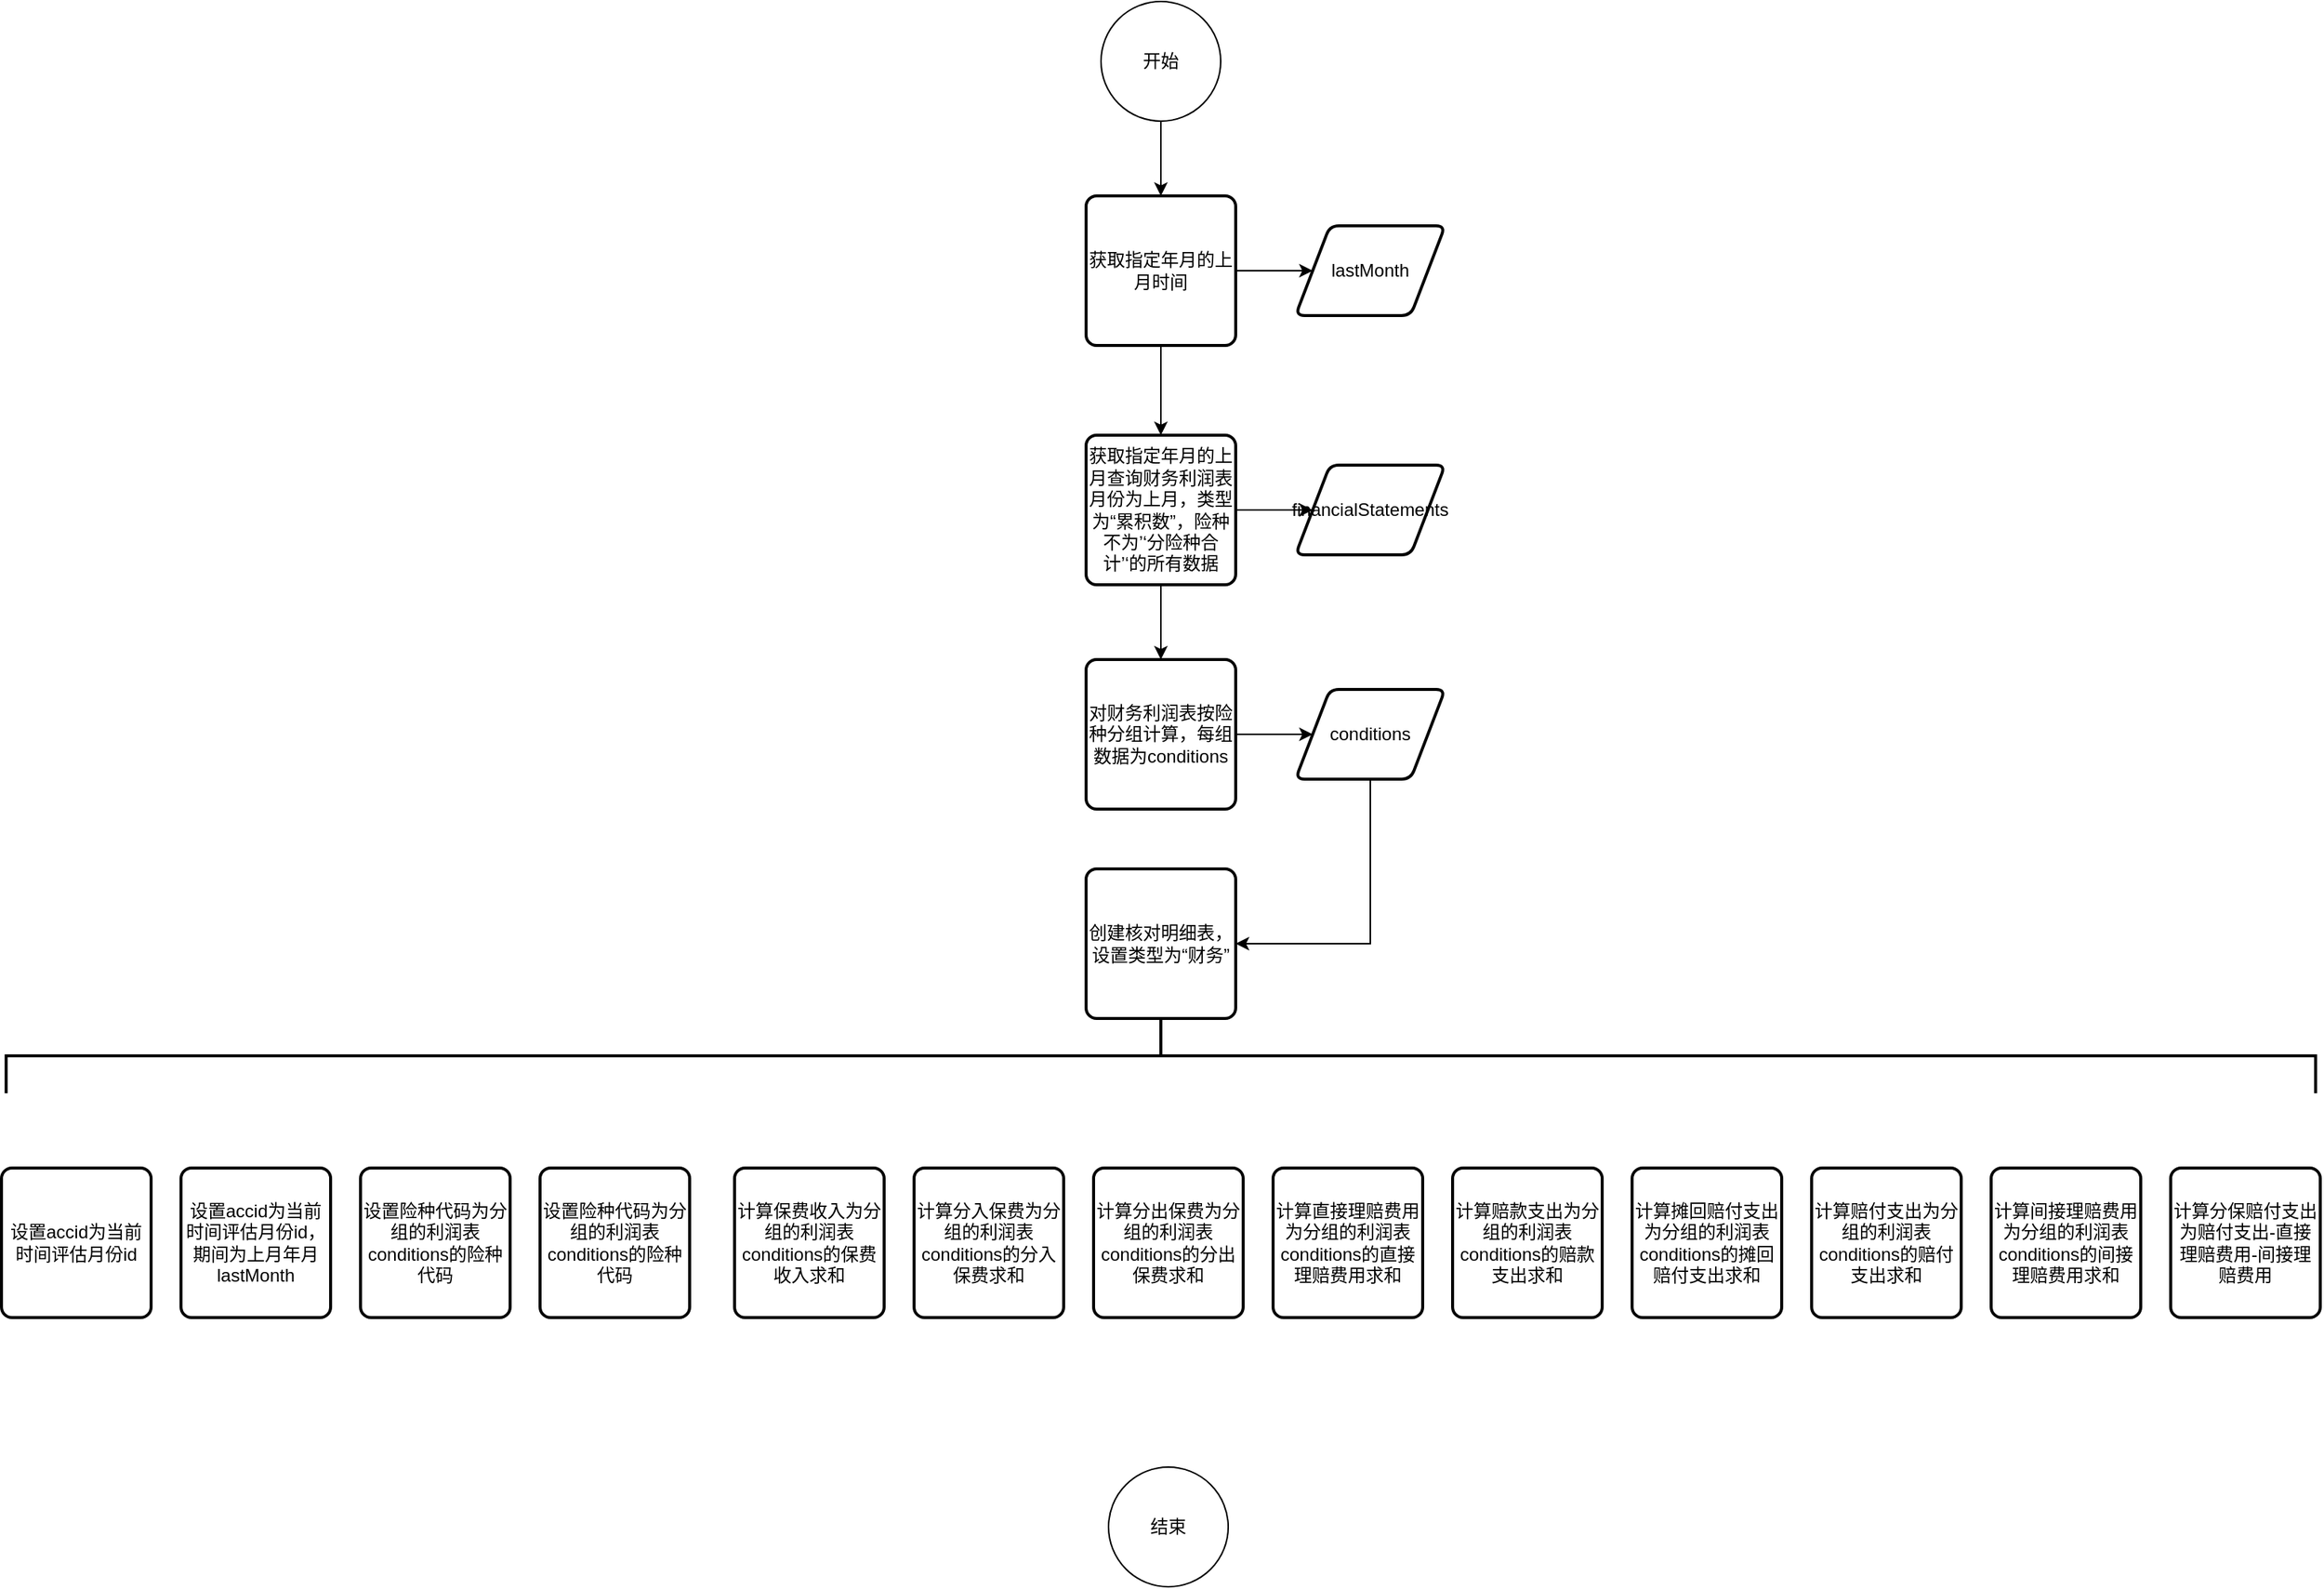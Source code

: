 <mxfile version="21.8.2" type="github">
  <diagram name="第 1 页" id="Rsbi28heWuUzVW4CIRPL">
    <mxGraphModel dx="1781" dy="495" grid="1" gridSize="10" guides="1" tooltips="1" connect="1" arrows="1" fold="1" page="1" pageScale="1" pageWidth="827" pageHeight="1169" math="0" shadow="0">
      <root>
        <mxCell id="0" />
        <mxCell id="1" parent="0" />
        <mxCell id="sburU5nRO8Bfcz5x_1C_-25" value="" style="edgeStyle=orthogonalEdgeStyle;rounded=0;orthogonalLoop=1;jettySize=auto;html=1;labelBackgroundColor=none;fontColor=default;" parent="1" source="sburU5nRO8Bfcz5x_1C_-1" target="sburU5nRO8Bfcz5x_1C_-3" edge="1">
          <mxGeometry relative="1" as="geometry" />
        </mxCell>
        <mxCell id="sburU5nRO8Bfcz5x_1C_-1" value="开始" style="ellipse;whiteSpace=wrap;html=1;aspect=fixed;labelBackgroundColor=none;" parent="1" vertex="1">
          <mxGeometry x="360" y="30" width="80" height="80" as="geometry" />
        </mxCell>
        <mxCell id="sburU5nRO8Bfcz5x_1C_-26" value="" style="edgeStyle=orthogonalEdgeStyle;rounded=0;orthogonalLoop=1;jettySize=auto;html=1;labelBackgroundColor=none;fontColor=default;" parent="1" source="sburU5nRO8Bfcz5x_1C_-3" target="sburU5nRO8Bfcz5x_1C_-5" edge="1">
          <mxGeometry relative="1" as="geometry" />
        </mxCell>
        <mxCell id="sburU5nRO8Bfcz5x_1C_-28" value="" style="edgeStyle=orthogonalEdgeStyle;rounded=0;orthogonalLoop=1;jettySize=auto;html=1;labelBackgroundColor=none;fontColor=default;" parent="1" source="sburU5nRO8Bfcz5x_1C_-3" target="sburU5nRO8Bfcz5x_1C_-4" edge="1">
          <mxGeometry relative="1" as="geometry" />
        </mxCell>
        <mxCell id="sburU5nRO8Bfcz5x_1C_-3" value="获取指定年月的上月时间" style="rounded=1;whiteSpace=wrap;html=1;absoluteArcSize=1;arcSize=14;strokeWidth=2;labelBackgroundColor=none;" parent="1" vertex="1">
          <mxGeometry x="350" y="160" width="100" height="100" as="geometry" />
        </mxCell>
        <mxCell id="sburU5nRO8Bfcz5x_1C_-4" value="lastMonth" style="shape=parallelogram;html=1;strokeWidth=2;perimeter=parallelogramPerimeter;whiteSpace=wrap;rounded=1;arcSize=12;size=0.23;labelBackgroundColor=none;" parent="1" vertex="1">
          <mxGeometry x="490" y="180" width="100" height="60" as="geometry" />
        </mxCell>
        <mxCell id="sburU5nRO8Bfcz5x_1C_-27" value="" style="edgeStyle=orthogonalEdgeStyle;rounded=0;orthogonalLoop=1;jettySize=auto;html=1;labelBackgroundColor=none;fontColor=default;" parent="1" source="sburU5nRO8Bfcz5x_1C_-5" target="sburU5nRO8Bfcz5x_1C_-7" edge="1">
          <mxGeometry relative="1" as="geometry" />
        </mxCell>
        <mxCell id="sburU5nRO8Bfcz5x_1C_-29" value="" style="edgeStyle=orthogonalEdgeStyle;rounded=0;orthogonalLoop=1;jettySize=auto;html=1;labelBackgroundColor=none;fontColor=default;" parent="1" source="sburU5nRO8Bfcz5x_1C_-5" target="sburU5nRO8Bfcz5x_1C_-6" edge="1">
          <mxGeometry relative="1" as="geometry" />
        </mxCell>
        <mxCell id="sburU5nRO8Bfcz5x_1C_-5" value="获取指定年月的上月查询财务利润表月份为上月，类型为“累积数”，险种不为’‘分险种合计’‘的所有数据" style="rounded=1;whiteSpace=wrap;html=1;absoluteArcSize=1;arcSize=14;strokeWidth=2;labelBackgroundColor=none;" parent="1" vertex="1">
          <mxGeometry x="350" y="320" width="100" height="100" as="geometry" />
        </mxCell>
        <mxCell id="sburU5nRO8Bfcz5x_1C_-6" value="financialStatements" style="shape=parallelogram;html=1;strokeWidth=2;perimeter=parallelogramPerimeter;whiteSpace=wrap;rounded=1;arcSize=12;size=0.23;labelBackgroundColor=none;" parent="1" vertex="1">
          <mxGeometry x="490" y="340" width="100" height="60" as="geometry" />
        </mxCell>
        <mxCell id="sburU5nRO8Bfcz5x_1C_-30" value="" style="edgeStyle=orthogonalEdgeStyle;rounded=0;orthogonalLoop=1;jettySize=auto;html=1;labelBackgroundColor=none;fontColor=default;" parent="1" source="sburU5nRO8Bfcz5x_1C_-7" target="sburU5nRO8Bfcz5x_1C_-9" edge="1">
          <mxGeometry relative="1" as="geometry" />
        </mxCell>
        <mxCell id="sburU5nRO8Bfcz5x_1C_-7" value="对财务利润表按险种分组计算，每组数据为conditions" style="rounded=1;whiteSpace=wrap;html=1;absoluteArcSize=1;arcSize=14;strokeWidth=2;labelBackgroundColor=none;" parent="1" vertex="1">
          <mxGeometry x="350" y="470" width="100" height="100" as="geometry" />
        </mxCell>
        <mxCell id="sburU5nRO8Bfcz5x_1C_-8" value="创建核对明细表，设置类型为“财务”" style="rounded=1;whiteSpace=wrap;html=1;absoluteArcSize=1;arcSize=14;strokeWidth=2;labelBackgroundColor=none;" parent="1" vertex="1">
          <mxGeometry x="350" y="610" width="100" height="100" as="geometry" />
        </mxCell>
        <mxCell id="sburU5nRO8Bfcz5x_1C_-31" style="edgeStyle=orthogonalEdgeStyle;rounded=0;orthogonalLoop=1;jettySize=auto;html=1;entryX=1;entryY=0.5;entryDx=0;entryDy=0;labelBackgroundColor=none;fontColor=default;" parent="1" source="sburU5nRO8Bfcz5x_1C_-9" target="sburU5nRO8Bfcz5x_1C_-8" edge="1">
          <mxGeometry relative="1" as="geometry">
            <mxPoint x="540" y="760" as="targetPoint" />
            <Array as="points">
              <mxPoint x="540" y="660" />
            </Array>
          </mxGeometry>
        </mxCell>
        <mxCell id="sburU5nRO8Bfcz5x_1C_-9" value="conditions" style="shape=parallelogram;html=1;strokeWidth=2;perimeter=parallelogramPerimeter;whiteSpace=wrap;rounded=1;arcSize=12;size=0.23;labelBackgroundColor=none;" parent="1" vertex="1">
          <mxGeometry x="490" y="490" width="100" height="60" as="geometry" />
        </mxCell>
        <mxCell id="sburU5nRO8Bfcz5x_1C_-10" value="设置accid为当前时间评估月份id" style="rounded=1;whiteSpace=wrap;html=1;absoluteArcSize=1;arcSize=14;strokeWidth=2;labelBackgroundColor=none;" parent="1" vertex="1">
          <mxGeometry x="-374.99" y="810" width="100" height="100" as="geometry" />
        </mxCell>
        <mxCell id="sburU5nRO8Bfcz5x_1C_-11" value="设置accid为当前时间评估月份id，&lt;br&gt;期间为上月年月lastMonth" style="rounded=1;whiteSpace=wrap;html=1;absoluteArcSize=1;arcSize=14;strokeWidth=2;labelBackgroundColor=none;" parent="1" vertex="1">
          <mxGeometry x="-254.99" y="810" width="100" height="100" as="geometry" />
        </mxCell>
        <mxCell id="sburU5nRO8Bfcz5x_1C_-12" value="设置险种代码为分组的利润表conditions的险种代码" style="rounded=1;whiteSpace=wrap;html=1;absoluteArcSize=1;arcSize=14;strokeWidth=2;labelBackgroundColor=none;" parent="1" vertex="1">
          <mxGeometry x="-14.99" y="810" width="100" height="100" as="geometry" />
        </mxCell>
        <mxCell id="sburU5nRO8Bfcz5x_1C_-13" value="设置险种代码为分组的利润表conditions的险种代码" style="rounded=1;whiteSpace=wrap;html=1;absoluteArcSize=1;arcSize=14;strokeWidth=2;labelBackgroundColor=none;" parent="1" vertex="1">
          <mxGeometry x="-134.99" y="810" width="100" height="100" as="geometry" />
        </mxCell>
        <mxCell id="sburU5nRO8Bfcz5x_1C_-14" value="计算保费收入为分组的利润表conditions的保费收入求和" style="rounded=1;whiteSpace=wrap;html=1;absoluteArcSize=1;arcSize=14;strokeWidth=2;labelBackgroundColor=none;" parent="1" vertex="1">
          <mxGeometry x="115.01" y="810" width="100" height="100" as="geometry" />
        </mxCell>
        <mxCell id="sburU5nRO8Bfcz5x_1C_-15" value="计算分入保费为分组的利润表conditions的分入保费求和" style="rounded=1;whiteSpace=wrap;html=1;absoluteArcSize=1;arcSize=14;strokeWidth=2;labelBackgroundColor=none;" parent="1" vertex="1">
          <mxGeometry x="235.01" y="810" width="100" height="100" as="geometry" />
        </mxCell>
        <mxCell id="sburU5nRO8Bfcz5x_1C_-16" value="计算分出保费为分组的利润表conditions的分出保费求和" style="rounded=1;whiteSpace=wrap;html=1;absoluteArcSize=1;arcSize=14;strokeWidth=2;labelBackgroundColor=none;" parent="1" vertex="1">
          <mxGeometry x="355.01" y="810" width="100" height="100" as="geometry" />
        </mxCell>
        <mxCell id="sburU5nRO8Bfcz5x_1C_-17" value="计算直接理赔费用为分组的利润表conditions的直接理赔费用求和" style="rounded=1;whiteSpace=wrap;html=1;absoluteArcSize=1;arcSize=14;strokeWidth=2;labelBackgroundColor=none;" parent="1" vertex="1">
          <mxGeometry x="475.01" y="810" width="100" height="100" as="geometry" />
        </mxCell>
        <mxCell id="sburU5nRO8Bfcz5x_1C_-18" value="计算赔款支出为分组的利润表conditions的赔款支出求和" style="rounded=1;whiteSpace=wrap;html=1;absoluteArcSize=1;arcSize=14;strokeWidth=2;labelBackgroundColor=none;" parent="1" vertex="1">
          <mxGeometry x="595.01" y="810" width="100" height="100" as="geometry" />
        </mxCell>
        <mxCell id="sburU5nRO8Bfcz5x_1C_-19" value="计算摊回赔付支出为分组的利润表conditions的摊回赔付支出求和" style="rounded=1;whiteSpace=wrap;html=1;absoluteArcSize=1;arcSize=14;strokeWidth=2;labelBackgroundColor=none;" parent="1" vertex="1">
          <mxGeometry x="715.01" y="810" width="100" height="100" as="geometry" />
        </mxCell>
        <mxCell id="sburU5nRO8Bfcz5x_1C_-20" value="计算赔付支出为分组的利润表conditions的赔付支出求和" style="rounded=1;whiteSpace=wrap;html=1;absoluteArcSize=1;arcSize=14;strokeWidth=2;labelBackgroundColor=none;" parent="1" vertex="1">
          <mxGeometry x="835.01" y="810" width="100" height="100" as="geometry" />
        </mxCell>
        <mxCell id="sburU5nRO8Bfcz5x_1C_-21" value="计算间接理赔费用为分组的利润表conditions的间接理赔费用求和" style="rounded=1;whiteSpace=wrap;html=1;absoluteArcSize=1;arcSize=14;strokeWidth=2;labelBackgroundColor=none;" parent="1" vertex="1">
          <mxGeometry x="955.01" y="810" width="100" height="100" as="geometry" />
        </mxCell>
        <mxCell id="sburU5nRO8Bfcz5x_1C_-22" value="计算分保赔付支出为赔付支出-直接理赔费用-间接理赔费用" style="rounded=1;whiteSpace=wrap;html=1;absoluteArcSize=1;arcSize=14;strokeWidth=2;labelBackgroundColor=none;" parent="1" vertex="1">
          <mxGeometry x="1075.01" y="810" width="100" height="100" as="geometry" />
        </mxCell>
        <mxCell id="sburU5nRO8Bfcz5x_1C_-23" value="" style="strokeWidth=2;html=1;shape=mxgraph.flowchart.annotation_2;align=left;labelPosition=right;pointerEvents=1;direction=south;labelBackgroundColor=none;" parent="1" vertex="1">
          <mxGeometry x="-371.88" y="710" width="1543.75" height="50" as="geometry" />
        </mxCell>
        <mxCell id="sburU5nRO8Bfcz5x_1C_-33" value="结束" style="ellipse;whiteSpace=wrap;html=1;aspect=fixed;labelBackgroundColor=none;" parent="1" vertex="1">
          <mxGeometry x="365.01" y="1010" width="80" height="80" as="geometry" />
        </mxCell>
      </root>
    </mxGraphModel>
  </diagram>
</mxfile>
